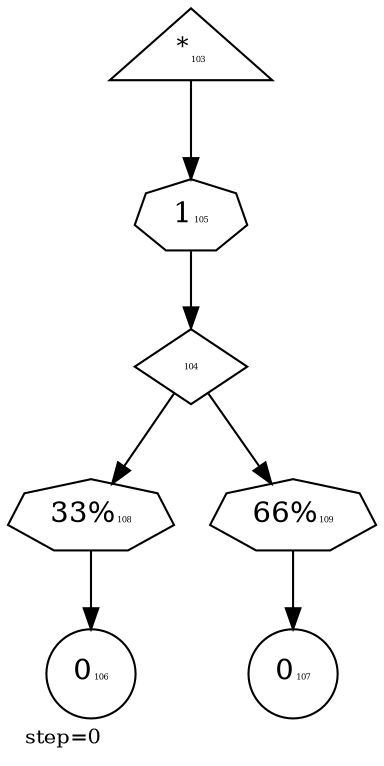 digraph {
  graph  [labelloc=bottom,labeljust=left,fontsize="10",label="step=0"];
  "103" [shape=triangle,peripheries="1",label=<<SUP>*</SUP><FONT POINT-SIZE='4'>103</FONT>>,labelfontcolor=black,color=black];
  "104" [shape=diamond,peripheries="1",label=<<FONT POINT-SIZE='4'>104</FONT>>,labelfontcolor=black,color=black];
  "106" [shape=circle,peripheries="1",label=<0<FONT POINT-SIZE='4'>106</FONT>>,labelfontcolor=black,color=black];
  "107" [shape=circle,peripheries="1",label=<0<FONT POINT-SIZE='4'>107</FONT>>,labelfontcolor=black,color=black];
  "105" [label=<1<FONT POINT-SIZE='4'>105</FONT>>,peripheries="1",color=black,shape=septagon];
  "103" -> "105" [color=black];
  "105" -> "104" [color=black];
  "108" [label=<33%<FONT POINT-SIZE='4'>108</FONT>>,peripheries="1",color=black,shape=septagon];
  "104" -> "108" [color=black];
  "108" -> "106" [color=black];
  "109" [label=<66%<FONT POINT-SIZE='4'>109</FONT>>,peripheries="1",color=black,shape=septagon];
  "104" -> "109" [color=black];
  "109" -> "107" [color=black];
}